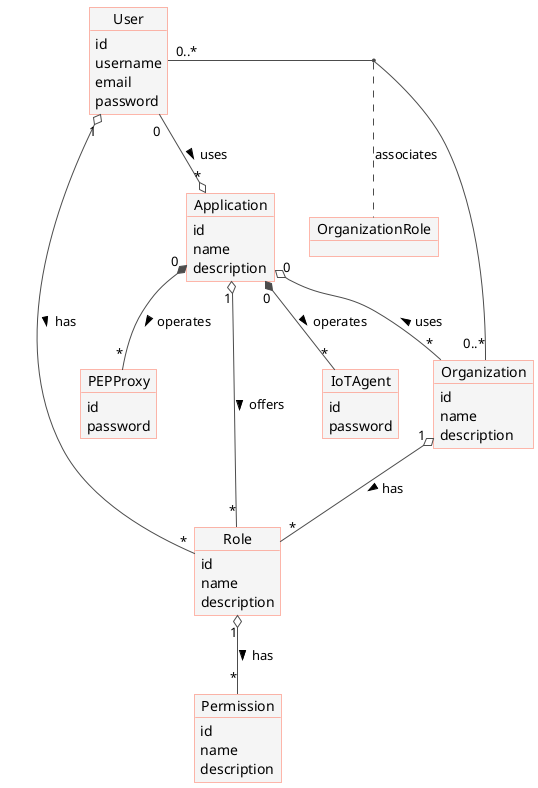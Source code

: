 @startuml
skinparam object {
  BackgroundColor #f5f5f5
  ArrowColor #4c4c4c
  BorderColor #ff7059
}



object Application

Application : id
Application : name
Application : description

object Organization

Organization : id
Organization : name
Organization : description

object User

User : id
User : username
User : email
User : password

object Permission

Permission : id
Permission : name
Permission : description

object Role

Role : id
Role : name
Role : description


object IoTAgent

IoTAgent : id
IoTAgent : password

object PEPProxy

PEPProxy : id
PEPProxy : password

object OrganizationRole

Organization "1" o-- "*" Role : has >
User "0 " --o " *" Application : uses >
Application "0" *-- "*" IoTAgent : operates >
Application "0" *-- "*" PEPProxy : operates >
Application "0" o-- "*" Organization : uses <
Application "1" o-- "*" Role : offers >
User "1" o-- "*" Role : has >
Role "1" o-- "*" Permission : has >
User "0..*" - "0..*" Organization
(Organization, User) .. OrganizationRole : associates
User -[hidden]- PEPProxy
@enduml
